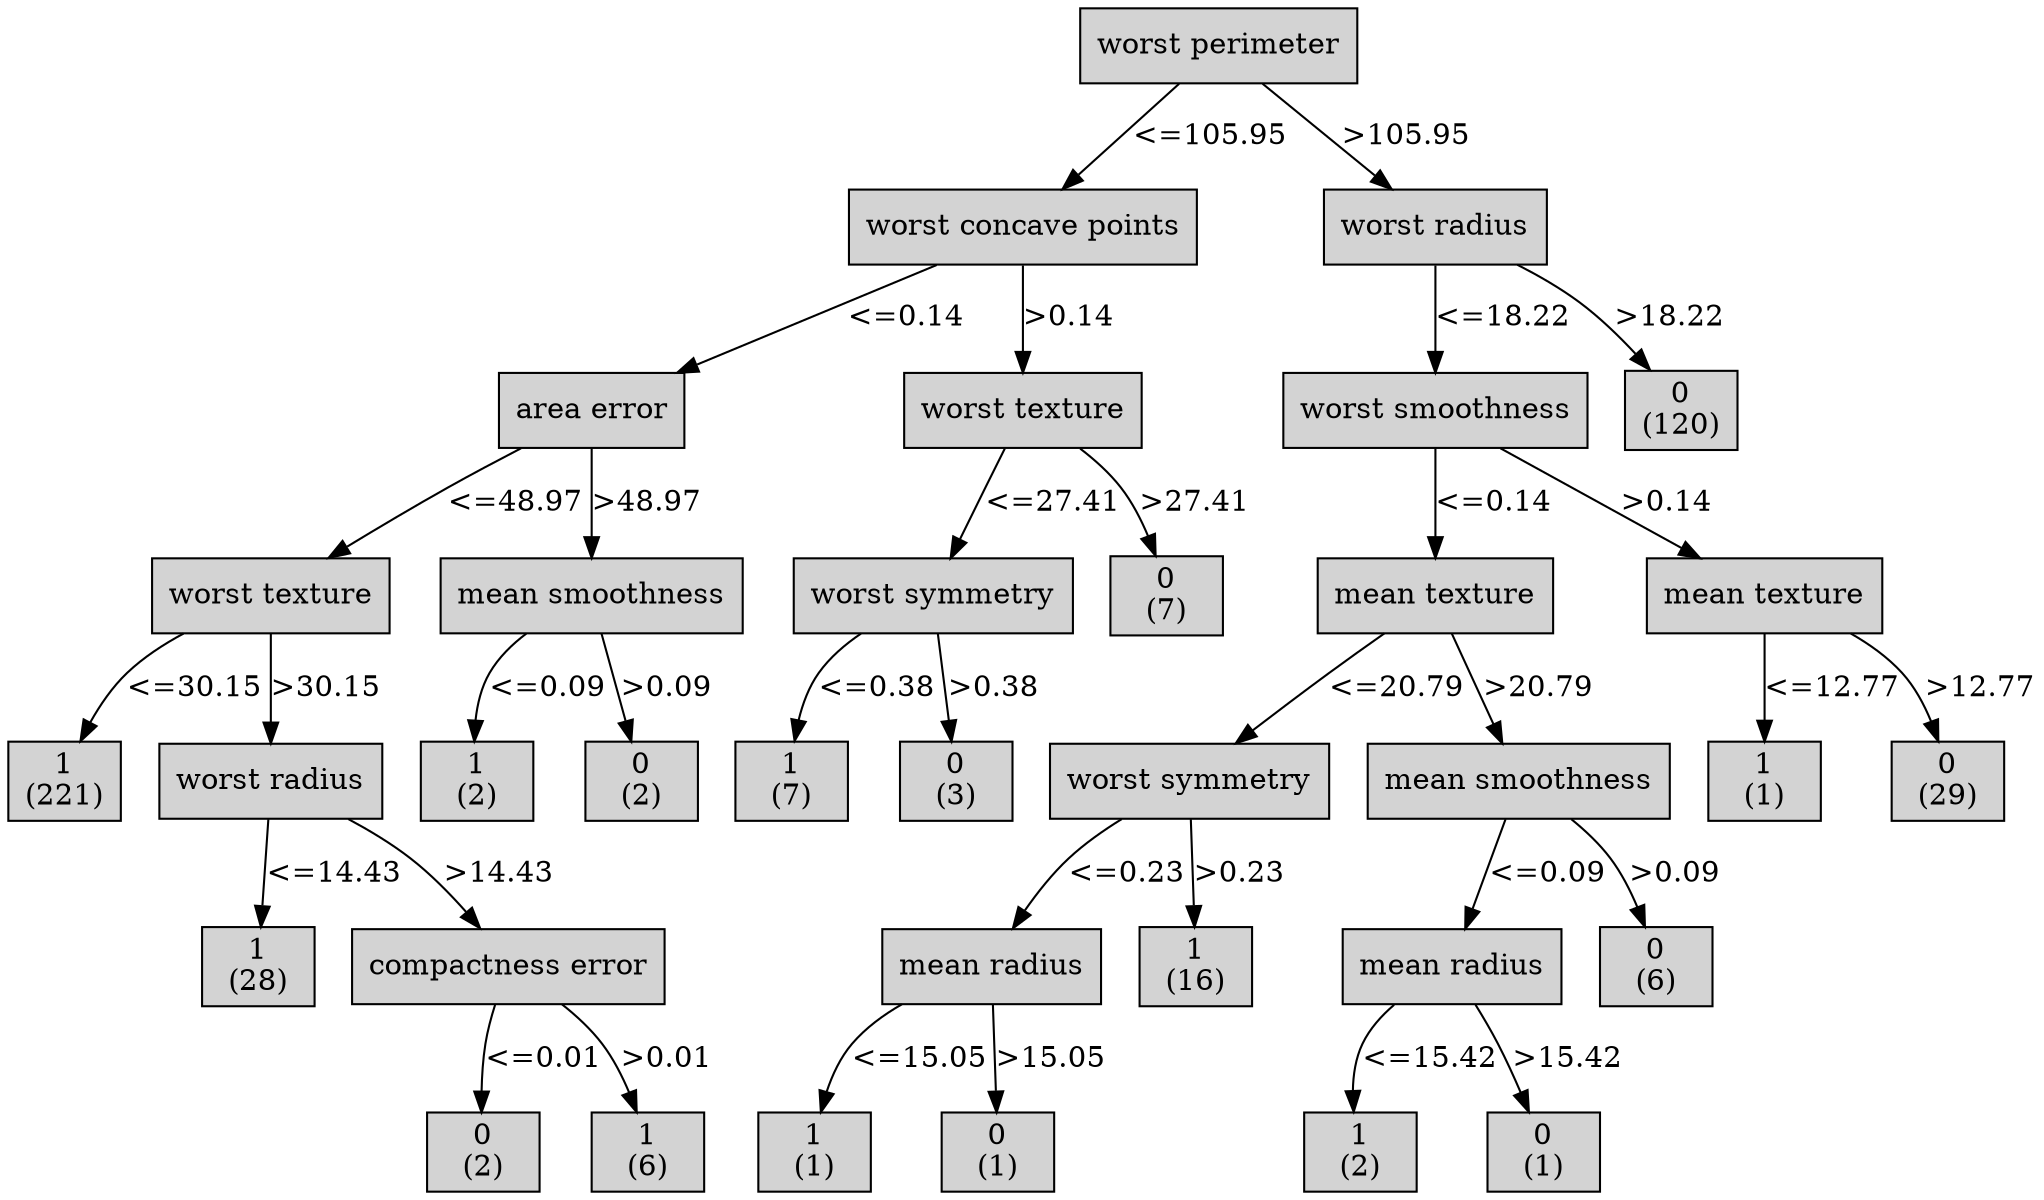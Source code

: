 digraph ID3_Tree {
"0" [shape=box, style=filled, label="worst perimeter
", weight=1]
"1" [shape=box, style=filled, label="worst concave points
", weight=2]
0 -> 1 [ label = "<=105.95"];
"2" [shape=box, style=filled, label="area error
", weight=3]
1 -> 2 [ label = "<=0.14"];
"3" [shape=box, style=filled, label="worst texture
", weight=4]
2 -> 3 [ label = "<=48.97"];
"4" [shape=box, style=filled, label="1
(221)
", weight=5]
3 -> 4 [ label = "<=30.15"];
"5" [shape=box, style=filled, label="worst radius
", weight=5]
3 -> 5 [ label = ">30.15"];
"6" [shape=box, style=filled, label="1
(28)
", weight=6]
5 -> 6 [ label = "<=14.43"];
"7" [shape=box, style=filled, label="compactness error
", weight=6]
5 -> 7 [ label = ">14.43"];
"8" [shape=box, style=filled, label="0
(2)
", weight=7]
7 -> 8 [ label = "<=0.01"];
"9" [shape=box, style=filled, label="1
(6)
", weight=7]
7 -> 9 [ label = ">0.01"];
"10" [shape=box, style=filled, label="mean smoothness
", weight=4]
2 -> 10 [ label = ">48.97"];
"11" [shape=box, style=filled, label="1
(2)
", weight=5]
10 -> 11 [ label = "<=0.09"];
"12" [shape=box, style=filled, label="0
(2)
", weight=5]
10 -> 12 [ label = ">0.09"];
"13" [shape=box, style=filled, label="worst texture
", weight=3]
1 -> 13 [ label = ">0.14"];
"14" [shape=box, style=filled, label="worst symmetry
", weight=4]
13 -> 14 [ label = "<=27.41"];
"15" [shape=box, style=filled, label="1
(7)
", weight=5]
14 -> 15 [ label = "<=0.38"];
"16" [shape=box, style=filled, label="0
(3)
", weight=5]
14 -> 16 [ label = ">0.38"];
"17" [shape=box, style=filled, label="0
(7)
", weight=4]
13 -> 17 [ label = ">27.41"];
"18" [shape=box, style=filled, label="worst radius
", weight=2]
0 -> 18 [ label = ">105.95"];
"19" [shape=box, style=filled, label="worst smoothness
", weight=3]
18 -> 19 [ label = "<=18.22"];
"20" [shape=box, style=filled, label="mean texture
", weight=4]
19 -> 20 [ label = "<=0.14"];
"21" [shape=box, style=filled, label="worst symmetry
", weight=5]
20 -> 21 [ label = "<=20.79"];
"22" [shape=box, style=filled, label="mean radius
", weight=6]
21 -> 22 [ label = "<=0.23"];
"23" [shape=box, style=filled, label="1
(1)
", weight=7]
22 -> 23 [ label = "<=15.05"];
"24" [shape=box, style=filled, label="0
(1)
", weight=7]
22 -> 24 [ label = ">15.05"];
"25" [shape=box, style=filled, label="1
(16)
", weight=6]
21 -> 25 [ label = ">0.23"];
"26" [shape=box, style=filled, label="mean smoothness
", weight=5]
20 -> 26 [ label = ">20.79"];
"27" [shape=box, style=filled, label="mean radius
", weight=6]
26 -> 27 [ label = "<=0.09"];
"28" [shape=box, style=filled, label="1
(2)
", weight=7]
27 -> 28 [ label = "<=15.42"];
"29" [shape=box, style=filled, label="0
(1)
", weight=7]
27 -> 29 [ label = ">15.42"];
"30" [shape=box, style=filled, label="0
(6)
", weight=6]
26 -> 30 [ label = ">0.09"];
"31" [shape=box, style=filled, label="mean texture
", weight=4]
19 -> 31 [ label = ">0.14"];
"32" [shape=box, style=filled, label="1
(1)
", weight=5]
31 -> 32 [ label = "<=12.77"];
"33" [shape=box, style=filled, label="0
(29)
", weight=5]
31 -> 33 [ label = ">12.77"];
"34" [shape=box, style=filled, label="0
(120)
", weight=3]
18 -> 34 [ label = ">18.22"];
{rank=same; 0;};
{rank=same; 1;18;};
{rank=same; 2;13;19;34;};
{rank=same; 3;10;14;17;20;31;};
{rank=same; 4;5;11;12;15;16;21;26;32;33;};
{rank=same; 6;7;22;25;27;30;};
{rank=same; 8;9;23;24;28;29;};
}